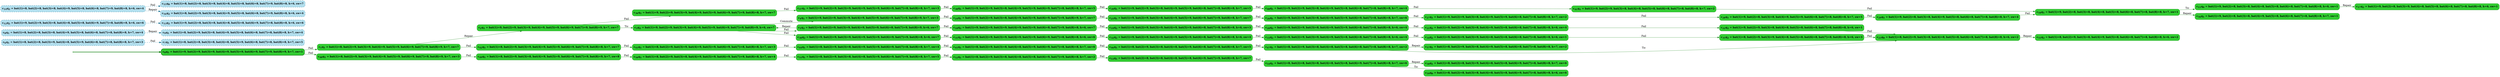 digraph g {

	rankdir="LR"

	__invisible__[shape="point", color="forestgreen"]
	c0q1[label=<<b>c<sub>0</sub>q<sub>1</sub> = bat(1)=9, bat(2)=9, bat(3)=9, bat(4)=9, bat(5)=9, bat(6)=9, bat(7)=9, bat(8)=9, h=7, sw=1</b>>, shape="box", style="rounded, filled", fillcolor="limegreen", color="forestgreen", penwidth=3] // Initial
	c1q1[label=<<b>c<sub>1</sub>q<sub>1</sub> = bat(1)=8, bat(2)=9, bat(3)=9, bat(4)=9, bat(5)=9, bat(6)=9, bat(7)=9, bat(8)=9, h=7, sw=7</b>>, shape="box", style="rounded, filled", fillcolor="limegreen", color="forestgreen"]
	c2q1[label=<<b>c<sub>2</sub>q<sub>1</sub> = bat(1)=9, bat(2)=9, bat(3)=9, bat(4)=9, bat(5)=9, bat(6)=9, bat(7)=9, bat(8)=9, h=7, sw=7</b>>, shape="box", style="rounded, filled", fillcolor="limegreen", color="forestgreen"]
	c3q2[label=<<b>c<sub>3</sub>q<sub>2</sub> = bat(1)=9, bat(2)=9, bat(3)=9, bat(4)=9, bat(5)=9, bat(6)=9, bat(7)=9, bat(8)=9, h=6, sw=7</b>>, shape="box", style="rounded, filled", fillcolor="limegreen", color="forestgreen"]
	c4q1[label=<<b>c<sub>4</sub>q<sub>1</sub> = bat(1)=9, bat(2)=9, bat(3)=9, bat(4)=9, bat(5)=9, bat(6)=9, bat(7)=9, bat(8)=9, h=7, sw=3</b>>, shape="box", style="rounded, filled", fillcolor="limegreen", color="forestgreen"]
	c24q1[label=<<b>c<sub>24</sub>q<sub>1</sub> = bat(1)=9, bat(2)=9, bat(3)=8, bat(4)=9, bat(5)=9, bat(6)=9, bat(7)=9, bat(8)=9, h=7, sw=7</b>>, shape="box", style="rounded, filled", fillcolor="limegreen", color="forestgreen"]
	c25q1[label=<<b>c<sub>25</sub>q<sub>1</sub> = bat(1)=9, bat(2)=9, bat(3)=8, bat(4)=9, bat(5)=9, bat(6)=9, bat(7)=9, bat(8)=8, h=7, sw=7</b>>, shape="box", style="rounded, filled", fillcolor="limegreen", color="forestgreen"]
	c26q1[label=<<b>c<sub>26</sub>q<sub>1</sub> = bat(1)=9, bat(2)=9, bat(3)=8, bat(4)=9, bat(5)=9, bat(6)=9, bat(7)=8, bat(8)=8, h=7, sw=6</b>>, shape="box", style="rounded, filled", fillcolor="limegreen", color="forestgreen"]
	c27q1[label=<<b>c<sub>27</sub>q<sub>1</sub> = bat(1)=9, bat(2)=9, bat(3)=8, bat(4)=9, bat(5)=9, bat(6)=8, bat(7)=8, bat(8)=8, h=7, sw=2</b>>, shape="box", style="rounded, filled", fillcolor="limegreen", color="forestgreen"]
	c28q1[label=<<b>c<sub>28</sub>q<sub>1</sub> = bat(1)=9, bat(2)=8, bat(3)=8, bat(4)=9, bat(5)=9, bat(6)=8, bat(7)=8, bat(8)=8, h=7, sw=5</b>>, shape="box", style="rounded, filled", fillcolor="limegreen", color="forestgreen"]
	c29q1[label=<<b>c<sub>29</sub>q<sub>1</sub> = bat(1)=9, bat(2)=8, bat(3)=8, bat(4)=9, bat(5)=8, bat(6)=8, bat(7)=8, bat(8)=8, h=7, sw=4</b>>, shape="box", style="rounded, filled", fillcolor="limegreen", color="forestgreen"]
	c10q1[label=<<b>c<sub>10</sub>q<sub>1</sub> = bat(1)=9, bat(2)=8, bat(3)=8, bat(4)=8, bat(5)=8, bat(6)=8, bat(7)=8, bat(8)=8, h=7, sw=1</b>>, shape="box", style="rounded, filled", fillcolor="limegreen", color="forestgreen"]
	c11q0[label=<<b>c<sub>11</sub>q<sub>0</sub> = bat(1)=9, bat(2)=8, bat(3)=8, bat(4)=8, bat(5)=8, bat(6)=8, bat(7)=8, bat(8)=8, h=6, sw=1</b>>, shape="box", style="rounded, filled", fillcolor="limegreen", color="forestgreen"]
	c17q2[label=<<b>c<sub>17</sub>q<sub>2</sub> = bat(1)=9, bat(2)=8, bat(3)=9, bat(4)=8, bat(5)=8, bat(6)=8, bat(7)=8, bat(8)=8, h=6, sw=1</b>>, shape="box", style="rounded, filled", fillcolor="limegreen", color="forestgreen"]
	c56q1[label=<<b>c<sub>56</sub>q<sub>1</sub> = bat(1)=9, bat(2)=8, bat(3)=8, bat(4)=9, bat(5)=8, bat(6)=8, bat(7)=8, bat(8)=8, h=7, sw=1</b>>, shape="box", style="rounded, filled", fillcolor="limegreen", color="forestgreen"]
	c5q2[label=<<b>c<sub>5</sub>q<sub>2</sub> = bat(1)=9, bat(2)=9, bat(3)=9, bat(4)=9, bat(5)=9, bat(6)=8, bat(7)=9, bat(8)=9, h=6, sw=7</b>>, shape="box", style="rounded, filled", fillcolor="limegreen", color="forestgreen"]
	c18q2[label=<<b>c<sub>18</sub>q<sub>2</sub> = bat(1)=9, bat(2)=9, bat(3)=9, bat(4)=9, bat(5)=9, bat(6)=8, bat(7)=9, bat(8)=8, h=6, sw=7</b>>, shape="box", style="rounded, filled", fillcolor="limegreen", color="forestgreen"]
	c19q2[label=<<b>c<sub>19</sub>q<sub>2</sub> = bat(1)=9, bat(2)=9, bat(3)=9, bat(4)=9, bat(5)=9, bat(6)=8, bat(7)=8, bat(8)=8, h=6, sw=3</b>>, shape="box", style="rounded, filled", fillcolor="limegreen", color="forestgreen"]
	c20q2[label=<<b>c<sub>20</sub>q<sub>2</sub> = bat(1)=9, bat(2)=9, bat(3)=8, bat(4)=9, bat(5)=9, bat(6)=8, bat(7)=8, bat(8)=8, h=6, sw=4</b>>, shape="box", style="rounded, filled", fillcolor="limegreen", color="forestgreen"]
	c21q2[label=<<b>c<sub>21</sub>q<sub>2</sub> = bat(1)=9, bat(2)=9, bat(3)=8, bat(4)=9, bat(5)=8, bat(6)=8, bat(7)=8, bat(8)=8, h=6, sw=4</b>>, shape="box", style="rounded, filled", fillcolor="limegreen", color="forestgreen"]
	c22q2[label=<<b>c<sub>22</sub>q<sub>2</sub> = bat(1)=9, bat(2)=9, bat(3)=8, bat(4)=8, bat(5)=8, bat(6)=8, bat(7)=8, bat(8)=8, h=6, sw=1</b>>, shape="box", style="rounded, filled", fillcolor="limegreen", color="forestgreen"]
	c23q0[label=<<b>c<sub>23</sub>q<sub>0</sub> = bat(1)=8, bat(2)=9, bat(3)=8, bat(4)=8, bat(5)=8, bat(6)=8, bat(7)=8, bat(8)=8, h=6, sw=2</b>>, shape="box", style="rounded, filled", fillcolor="limegreen", color="forestgreen"]
	c55q2[label=<<b>c<sub>55</sub>q<sub>2</sub> = bat(1)=8, bat(2)=9, bat(3)=8, bat(4)=9, bat(5)=8, bat(6)=8, bat(7)=8, bat(8)=8, h=6, sw=2</b>>, shape="box", style="rounded, filled", fillcolor="limegreen", color="forestgreen"]
	c30q2[label=<<b>c<sub>30</sub>q<sub>2</sub> = bat(1)=9, bat(2)=9, bat(3)=9, bat(4)=9, bat(5)=9, bat(6)=9, bat(7)=9, bat(8)=8, h=6, sw=7</b>>, shape="box", style="rounded, filled", fillcolor="limegreen", color="forestgreen"]
	c31q2[label=<<b>c<sub>31</sub>q<sub>2</sub> = bat(1)=9, bat(2)=9, bat(3)=9, bat(4)=9, bat(5)=9, bat(6)=9, bat(7)=8, bat(8)=8, h=6, sw=6</b>>, shape="box", style="rounded, filled", fillcolor="limegreen", color="forestgreen"]
	c32q2[label=<<b>c<sub>32</sub>q<sub>2</sub> = bat(1)=9, bat(2)=9, bat(3)=9, bat(4)=9, bat(5)=9, bat(6)=8, bat(7)=8, bat(8)=8, h=6, sw=4</b>>, shape="box", style="rounded, filled", fillcolor="limegreen", color="forestgreen"]
	c33q2[label=<<b>c<sub>33</sub>q<sub>2</sub> = bat(1)=9, bat(2)=9, bat(3)=9, bat(4)=9, bat(5)=8, bat(6)=8, bat(7)=8, bat(8)=8, h=6, sw=4</b>>, shape="box", style="rounded, filled", fillcolor="limegreen", color="forestgreen"]
	c34q2[label=<<b>c<sub>34</sub>q<sub>2</sub> = bat(1)=9, bat(2)=9, bat(3)=9, bat(4)=8, bat(5)=8, bat(6)=8, bat(7)=8, bat(8)=8, h=6, sw=1</b>>, shape="box", style="rounded, filled", fillcolor="limegreen", color="forestgreen"]
	c35q2[label=<<b>c<sub>35</sub>q<sub>2</sub> = bat(1)=8, bat(2)=9, bat(3)=9, bat(4)=8, bat(5)=8, bat(6)=8, bat(7)=8, bat(8)=8, h=6, sw=3</b>>, shape="box", style="rounded, filled", fillcolor="limegreen", color="forestgreen"]
	c36q1[label=<<b>c<sub>36</sub>q<sub>1</sub> = bat(1)=9, bat(2)=9, bat(3)=9, bat(4)=9, bat(5)=9, bat(6)=9, bat(7)=9, bat(8)=8, h=7, sw=7</b>>, shape="box", style="rounded, filled", fillcolor="limegreen", color="forestgreen"]
	c37q1[label=<<b>c<sub>37</sub>q<sub>1</sub> = bat(1)=9, bat(2)=9, bat(3)=9, bat(4)=9, bat(5)=9, bat(6)=9, bat(7)=8, bat(8)=8, h=7, sw=3</b>>, shape="box", style="rounded, filled", fillcolor="limegreen", color="forestgreen"]
	c38q1[label=<<b>c<sub>38</sub>q<sub>1</sub> = bat(1)=9, bat(2)=9, bat(3)=8, bat(4)=9, bat(5)=9, bat(6)=9, bat(7)=8, bat(8)=8, h=7, sw=5</b>>, shape="box", style="rounded, filled", fillcolor="limegreen", color="forestgreen"]
	c39q1[label=<<b>c<sub>39</sub>q<sub>1</sub> = bat(1)=9, bat(2)=9, bat(3)=8, bat(4)=9, bat(5)=9, bat(6)=8, bat(7)=8, bat(8)=8, h=7, sw=5</b>>, shape="box", style="rounded, filled", fillcolor="limegreen", color="forestgreen"]
	c40q1[label=<<b>c<sub>40</sub>q<sub>1</sub> = bat(1)=9, bat(2)=9, bat(3)=8, bat(4)=9, bat(5)=8, bat(6)=8, bat(7)=8, bat(8)=8, h=7, sw=4</b>>, shape="box", style="rounded, filled", fillcolor="limegreen", color="forestgreen"]
	c41q1[label=<<b>c<sub>41</sub>q<sub>1</sub> = bat(1)=9, bat(2)=9, bat(3)=8, bat(4)=8, bat(5)=8, bat(6)=8, bat(7)=8, bat(8)=8, h=7, sw=2</b>>, shape="box", style="rounded, filled", fillcolor="limegreen", color="forestgreen"]
	c42q1[label=<<b>c<sub>42</sub>q<sub>1</sub> = bat(1)=8, bat(2)=9, bat(3)=9, bat(4)=9, bat(5)=9, bat(6)=9, bat(7)=9, bat(8)=8, h=7, sw=7</b>>, shape="box", style="rounded, filled", fillcolor="limegreen", color="forestgreen"]
	c43q1[label=<<b>c<sub>43</sub>q<sub>1</sub> = bat(1)=8, bat(2)=9, bat(3)=9, bat(4)=9, bat(5)=9, bat(6)=9, bat(7)=8, bat(8)=8, h=7, sw=3</b>>, shape="box", style="rounded, filled", fillcolor="limegreen", color="forestgreen"]
	c44q1[label=<<b>c<sub>44</sub>q<sub>1</sub> = bat(1)=8, bat(2)=9, bat(3)=8, bat(4)=9, bat(5)=9, bat(6)=9, bat(7)=8, bat(8)=8, h=7, sw=4</b>>, shape="box", style="rounded, filled", fillcolor="limegreen", color="forestgreen"]
	c45q1[label=<<b>c<sub>45</sub>q<sub>1</sub> = bat(1)=8, bat(2)=9, bat(3)=8, bat(4)=8, bat(5)=9, bat(6)=9, bat(7)=8, bat(8)=8, h=7, sw=6</b>>, shape="box", style="rounded, filled", fillcolor="limegreen", color="forestgreen"]
	c46q1[label=<<b>c<sub>46</sub>q<sub>1</sub> = bat(1)=8, bat(2)=9, bat(3)=8, bat(4)=8, bat(5)=9, bat(6)=8, bat(7)=8, bat(8)=8, h=7, sw=5</b>>, shape="box", style="rounded, filled", fillcolor="limegreen", color="forestgreen"]
	c47q1[label=<<b>c<sub>47</sub>q<sub>1</sub> = bat(1)=8, bat(2)=9, bat(3)=8, bat(4)=8, bat(5)=8, bat(6)=8, bat(7)=8, bat(8)=8, h=7, sw=2</b>>, shape="box", style="rounded, filled", fillcolor="limegreen", color="forestgreen"]
	c57q1[label=<<b>c<sub>57</sub>q<sub>1</sub> = bat(1)=8, bat(2)=9, bat(3)=8, bat(4)=9, bat(5)=8, bat(6)=8, bat(7)=8, bat(8)=8, h=7, sw=2</b>>, shape="box", style="rounded, filled", fillcolor="limegreen", color="forestgreen"]
	c48q1[label=<<b>c<sub>48</sub>q<sub>1</sub> = bat(1)=8, bat(2)=9, bat(3)=9, bat(4)=9, bat(5)=9, bat(6)=9, bat(7)=9, bat(8)=9, h=7, sw=3</b>>, shape="box", style="rounded, filled", fillcolor="limegreen", color="forestgreen"]
	c49q1[label=<<b>c<sub>49</sub>q<sub>1</sub> = bat(1)=8, bat(2)=9, bat(3)=8, bat(4)=9, bat(5)=9, bat(6)=9, bat(7)=9, bat(8)=9, h=7, sw=8</b>>, shape="box", style="rounded, filled", fillcolor="limegreen", color="forestgreen"]
	c50q1[label=<<b>c<sub>50</sub>q<sub>1</sub> = bat(1)=8, bat(2)=9, bat(3)=8, bat(4)=9, bat(5)=9, bat(6)=9, bat(7)=9, bat(8)=8, h=7, sw=4</b>>, shape="box", style="rounded, filled", fillcolor="limegreen", color="forestgreen"]
	c51q1[label=<<b>c<sub>51</sub>q<sub>1</sub> = bat(1)=8, bat(2)=9, bat(3)=8, bat(4)=8, bat(5)=9, bat(6)=9, bat(7)=9, bat(8)=8, h=7, sw=5</b>>, shape="box", style="rounded, filled", fillcolor="limegreen", color="forestgreen"]
	c52q1[label=<<b>c<sub>52</sub>q<sub>1</sub> = bat(1)=8, bat(2)=9, bat(3)=8, bat(4)=8, bat(5)=8, bat(6)=9, bat(7)=9, bat(8)=8, h=7, sw=2</b>>, shape="box", style="rounded, filled", fillcolor="limegreen", color="forestgreen"]
	c53q1[label=<<b>c<sub>53</sub>q<sub>1</sub> = bat(1)=8, bat(2)=8, bat(3)=8, bat(4)=8, bat(5)=8, bat(6)=9, bat(7)=9, bat(8)=8, h=7, sw=7</b>>, shape="box", style="rounded, filled", fillcolor="limegreen", color="forestgreen"]
	c54q1[label=<<b>c<sub>54</sub>q<sub>1</sub> = bat(1)=8, bat(2)=8, bat(3)=8, bat(4)=8, bat(5)=8, bat(6)=9, bat(7)=8, bat(8)=8, h=7, sw=6</b>>, shape="box", style="rounded, filled", fillcolor="limegreen", color="forestgreen"]
	c58q1[label=<<b>c<sub>58</sub>q<sub>1</sub> = bat(1)=8, bat(2)=8, bat(3)=9, bat(4)=8, bat(5)=8, bat(6)=9, bat(7)=8, bat(8)=8, h=7, sw=6</b>>, shape="box", style="rounded, filled", fillcolor="limegreen", color="forestgreen"]
	c59q0[label=<<b>c<sub>59</sub>q<sub>0</sub> = bat(1)=8, bat(2)=8, bat(3)=8, bat(4)=8, bat(5)=8, bat(6)=9, bat(7)=8, bat(8)=8, h=6, sw=6</b>>, shape="box", style="rounded, filled", fillcolor="limegreen", color="forestgreen"]
	c6q1[label=<<b>c<sub>6</sub>q<sub>1</sub> = bat(1)=8, bat(2)=8, bat(3)=9, bat(4)=8, bat(5)=9, bat(6)=8, bat(7)=8, bat(8)=8, h=7, sw=3</b>>, shape="box", style="rounded, filled, dashed", fillcolor="lightblue2", color="deepskyblue4"]
	c7q1[label=<<b>c<sub>7</sub>q<sub>1</sub> = bat(1)=8, bat(2)=8, bat(3)=8, bat(4)=8, bat(5)=9, bat(6)=8, bat(7)=8, bat(8)=8, h=7, sw=5</b>>, shape="box", style="rounded, filled, dashed", fillcolor="lightblue2", color="deepskyblue4"]
	c8q1[label=<<b>c<sub>8</sub>q<sub>1</sub> = bat(1)=8, bat(2)=8, bat(3)=8, bat(4)=9, bat(5)=8, bat(6)=8, bat(7)=8, bat(8)=8, h=7, sw=4</b>>, shape="box", style="rounded, filled, dashed", fillcolor="lightblue2", color="deepskyblue4"]
	c9q1[label=<<b>c<sub>9</sub>q<sub>1</sub> = bat(1)=8, bat(2)=9, bat(3)=8, bat(4)=9, bat(5)=8, bat(6)=8, bat(7)=8, bat(8)=8, h=7, sw=4</b>>, shape="box", style="rounded, filled, dashed", fillcolor="lightblue2", color="deepskyblue4"]
	c12q2[label=<<b>c<sub>12</sub>q<sub>2</sub> = bat(1)=9, bat(2)=9, bat(3)=8, bat(4)=8, bat(5)=8, bat(6)=9, bat(7)=8, bat(8)=8, h=6, sw=6</b>>, shape="box", style="rounded, filled, dashed", fillcolor="lightblue2", color="deepskyblue4"]
	c13q2[label=<<b>c<sub>13</sub>q<sub>2</sub> = bat(1)=9, bat(2)=8, bat(3)=8, bat(4)=8, bat(5)=8, bat(6)=9, bat(7)=8, bat(8)=8, h=6, sw=6</b>>, shape="box", style="rounded, filled, dashed", fillcolor="lightblue2", color="deepskyblue4"]
	c14q2[label=<<b>c<sub>14</sub>q<sub>2</sub> = bat(1)=8, bat(2)=8, bat(3)=8, bat(4)=9, bat(5)=8, bat(6)=8, bat(7)=9, bat(8)=8, h=6, sw=4</b>>, shape="box", style="rounded, filled, dashed", fillcolor="lightblue2", color="deepskyblue4"]
	c15q0[label=<<b>c<sub>15</sub>q<sub>0</sub> = bat(1)=8, bat(2)=8, bat(3)=8, bat(4)=8, bat(5)=8, bat(6)=8, bat(7)=9, bat(8)=8, h=6, sw=7</b>>, shape="box", style="rounded, filled, dashed", fillcolor="lightblue2", color="deepskyblue4"]
	c16q2[label=<<b>c<sub>16</sub>q<sub>2</sub> = bat(1)=8, bat(2)=9, bat(3)=8, bat(4)=9, bat(5)=8, bat(6)=8, bat(7)=9, bat(8)=8, h=6, sw=4</b>>, shape="box", style="rounded, filled, dashed", fillcolor="lightblue2", color="deepskyblue4"]

	__invisible__ -> c0q1[penwidth=3, color="forestgreen"]
	c0q1 -> c1q1[label=<Fail>, color="forestgreen"]
	c1q1 -> c2q1[label=<Repair>, color="forestgreen"]
	c2q1 -> c3q2[label=<Tic>, color="forestgreen"]
	c3q2 -> c4q1[label=<Commute>, color="forestgreen"]
	c4q1 -> c24q1[label=<Fail>, color="forestgreen"]
	c24q1 -> c25q1[label=<Fail>, color="forestgreen"]
	c25q1 -> c26q1[label=<Fail>, color="forestgreen"]
	c26q1 -> c27q1[label=<Fail>, color="forestgreen"]
	c27q1 -> c28q1[label=<Fail>, color="forestgreen"]
	c28q1 -> c29q1[label=<Fail>, color="forestgreen"]
	c29q1 -> c10q1[label=<Fail>, color="forestgreen"]
	c10q1 -> c11q0[label=<Tic>, color="forestgreen"]
	c11q0 -> c17q2[label=<Repair>, color="forestgreen"]
	c10q1 -> c56q1[label=<Repair>, color="forestgreen"]
	c3q2 -> c5q2[label=<Fail>, color="forestgreen"]
	c5q2 -> c3q2[label=<Repair>, color="forestgreen"]
	c5q2 -> c18q2[label=<Fail>, color="forestgreen"]
	c18q2 -> c19q2[label=<Fail>, color="forestgreen"]
	c19q2 -> c20q2[label=<Fail>, color="forestgreen"]
	c20q2 -> c21q2[label=<Fail>, color="forestgreen"]
	c21q2 -> c22q2[label=<Fail>, color="forestgreen"]
	c22q2 -> c23q0[label=<Fail>, color="forestgreen"]
	c23q0 -> c55q2[label=<Repair>, color="forestgreen"]
	c3q2 -> c30q2[label=<Fail>, color="forestgreen"]
	c30q2 -> c31q2[label=<Fail>, color="forestgreen"]
	c31q2 -> c32q2[label=<Fail>, color="forestgreen"]
	c32q2 -> c33q2[label=<Fail>, color="forestgreen"]
	c33q2 -> c34q2[label=<Fail>, color="forestgreen"]
	c34q2 -> c35q2[label=<Fail>, color="forestgreen"]
	c35q2 -> c23q0[label=<Fail>, color="forestgreen"]
	c2q1 -> c36q1[label=<Fail>, color="forestgreen"]
	c36q1 -> c37q1[label=<Fail>, color="forestgreen"]
	c37q1 -> c38q1[label=<Fail>, color="forestgreen"]
	c38q1 -> c39q1[label=<Fail>, color="forestgreen"]
	c39q1 -> c40q1[label=<Fail>, color="forestgreen"]
	c40q1 -> c41q1[label=<Fail>, color="forestgreen"]
	c41q1 -> c10q1[label=<Fail>, color="forestgreen"]
	c1q1 -> c42q1[label=<Fail>, color="forestgreen"]
	c42q1 -> c43q1[label=<Fail>, color="forestgreen"]
	c43q1 -> c44q1[label=<Fail>, color="forestgreen"]
	c44q1 -> c45q1[label=<Fail>, color="forestgreen"]
	c45q1 -> c46q1[label=<Fail>, color="forestgreen"]
	c46q1 -> c47q1[label=<Fail>, color="forestgreen"]
	c47q1 -> c57q1[label=<Repair>, color="forestgreen"]
	c47q1 -> c23q0[label=<Tic>, color="forestgreen"]
	c0q1 -> c48q1[label=<Fail>, color="forestgreen"]
	c48q1 -> c49q1[label=<Fail>, color="forestgreen"]
	c49q1 -> c50q1[label=<Fail>, color="forestgreen"]
	c50q1 -> c51q1[label=<Fail>, color="forestgreen"]
	c51q1 -> c52q1[label=<Fail>, color="forestgreen"]
	c52q1 -> c53q1[label=<Fail>, color="forestgreen"]
	c53q1 -> c54q1[label=<Fail>, color="forestgreen"]
	c54q1 -> c58q1[label=<Repair>, color="forestgreen"]
	c54q1 -> c59q0[label=<Tic>, color="forestgreen"]
	c6q1 -> c7q1[label=<Fail>, color="deepskyblue4", style="dashed"]
	c8q1 -> c9q1[label=<Repair>, color="deepskyblue4", style="dashed"]
	c12q2 -> c13q2[label=<Fail>, color="deepskyblue4", style="dashed"]
	c14q2 -> c15q0[label=<Fail>, color="deepskyblue4", style="dashed"]
	c14q2 -> c16q2[label=<Repair>, color="deepskyblue4", style="dashed"]

}
